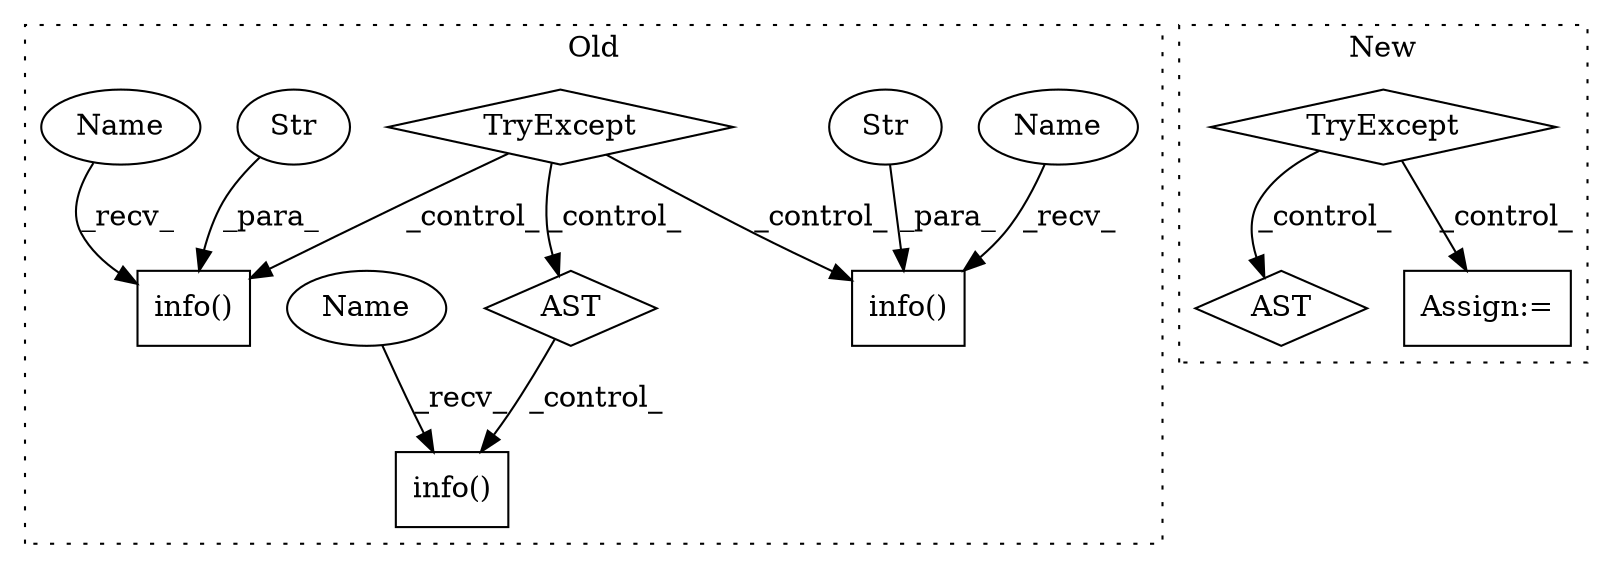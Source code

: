 digraph G {
subgraph cluster0 {
1 [label="info()" a="75" s="2853,2931" l="13,1" shape="box"];
5 [label="AST" a="2" s="2827,0" l="7,0" shape="diamond"];
6 [label="TryExcept" a="71" s="2626" l="13" shape="diamond"];
7 [label="info()" a="75" s="2792,2821" l="13,1" shape="box"];
8 [label="Str" a="66" s="2805" l="16" shape="ellipse"];
9 [label="info()" a="75" s="2639,2706" l="13,1" shape="box"];
10 [label="Str" a="66" s="2652" l="54" shape="ellipse"];
11 [label="Name" a="87" s="2639" l="7" shape="ellipse"];
12 [label="Name" a="87" s="2853" l="7" shape="ellipse"];
13 [label="Name" a="87" s="2792" l="7" shape="ellipse"];
label = "Old";
style="dotted";
}
subgraph cluster1 {
2 [label="TryExcept" a="71" s="10886" l="17" shape="diamond"];
3 [label="AST" a="2" s="11051,0" l="7,0" shape="diamond"];
4 [label="Assign:=" a="68" s="10912" l="3" shape="box"];
label = "New";
style="dotted";
}
2 -> 4 [label="_control_"];
2 -> 3 [label="_control_"];
5 -> 1 [label="_control_"];
6 -> 9 [label="_control_"];
6 -> 7 [label="_control_"];
6 -> 5 [label="_control_"];
8 -> 7 [label="_para_"];
10 -> 9 [label="_para_"];
11 -> 9 [label="_recv_"];
12 -> 1 [label="_recv_"];
13 -> 7 [label="_recv_"];
}